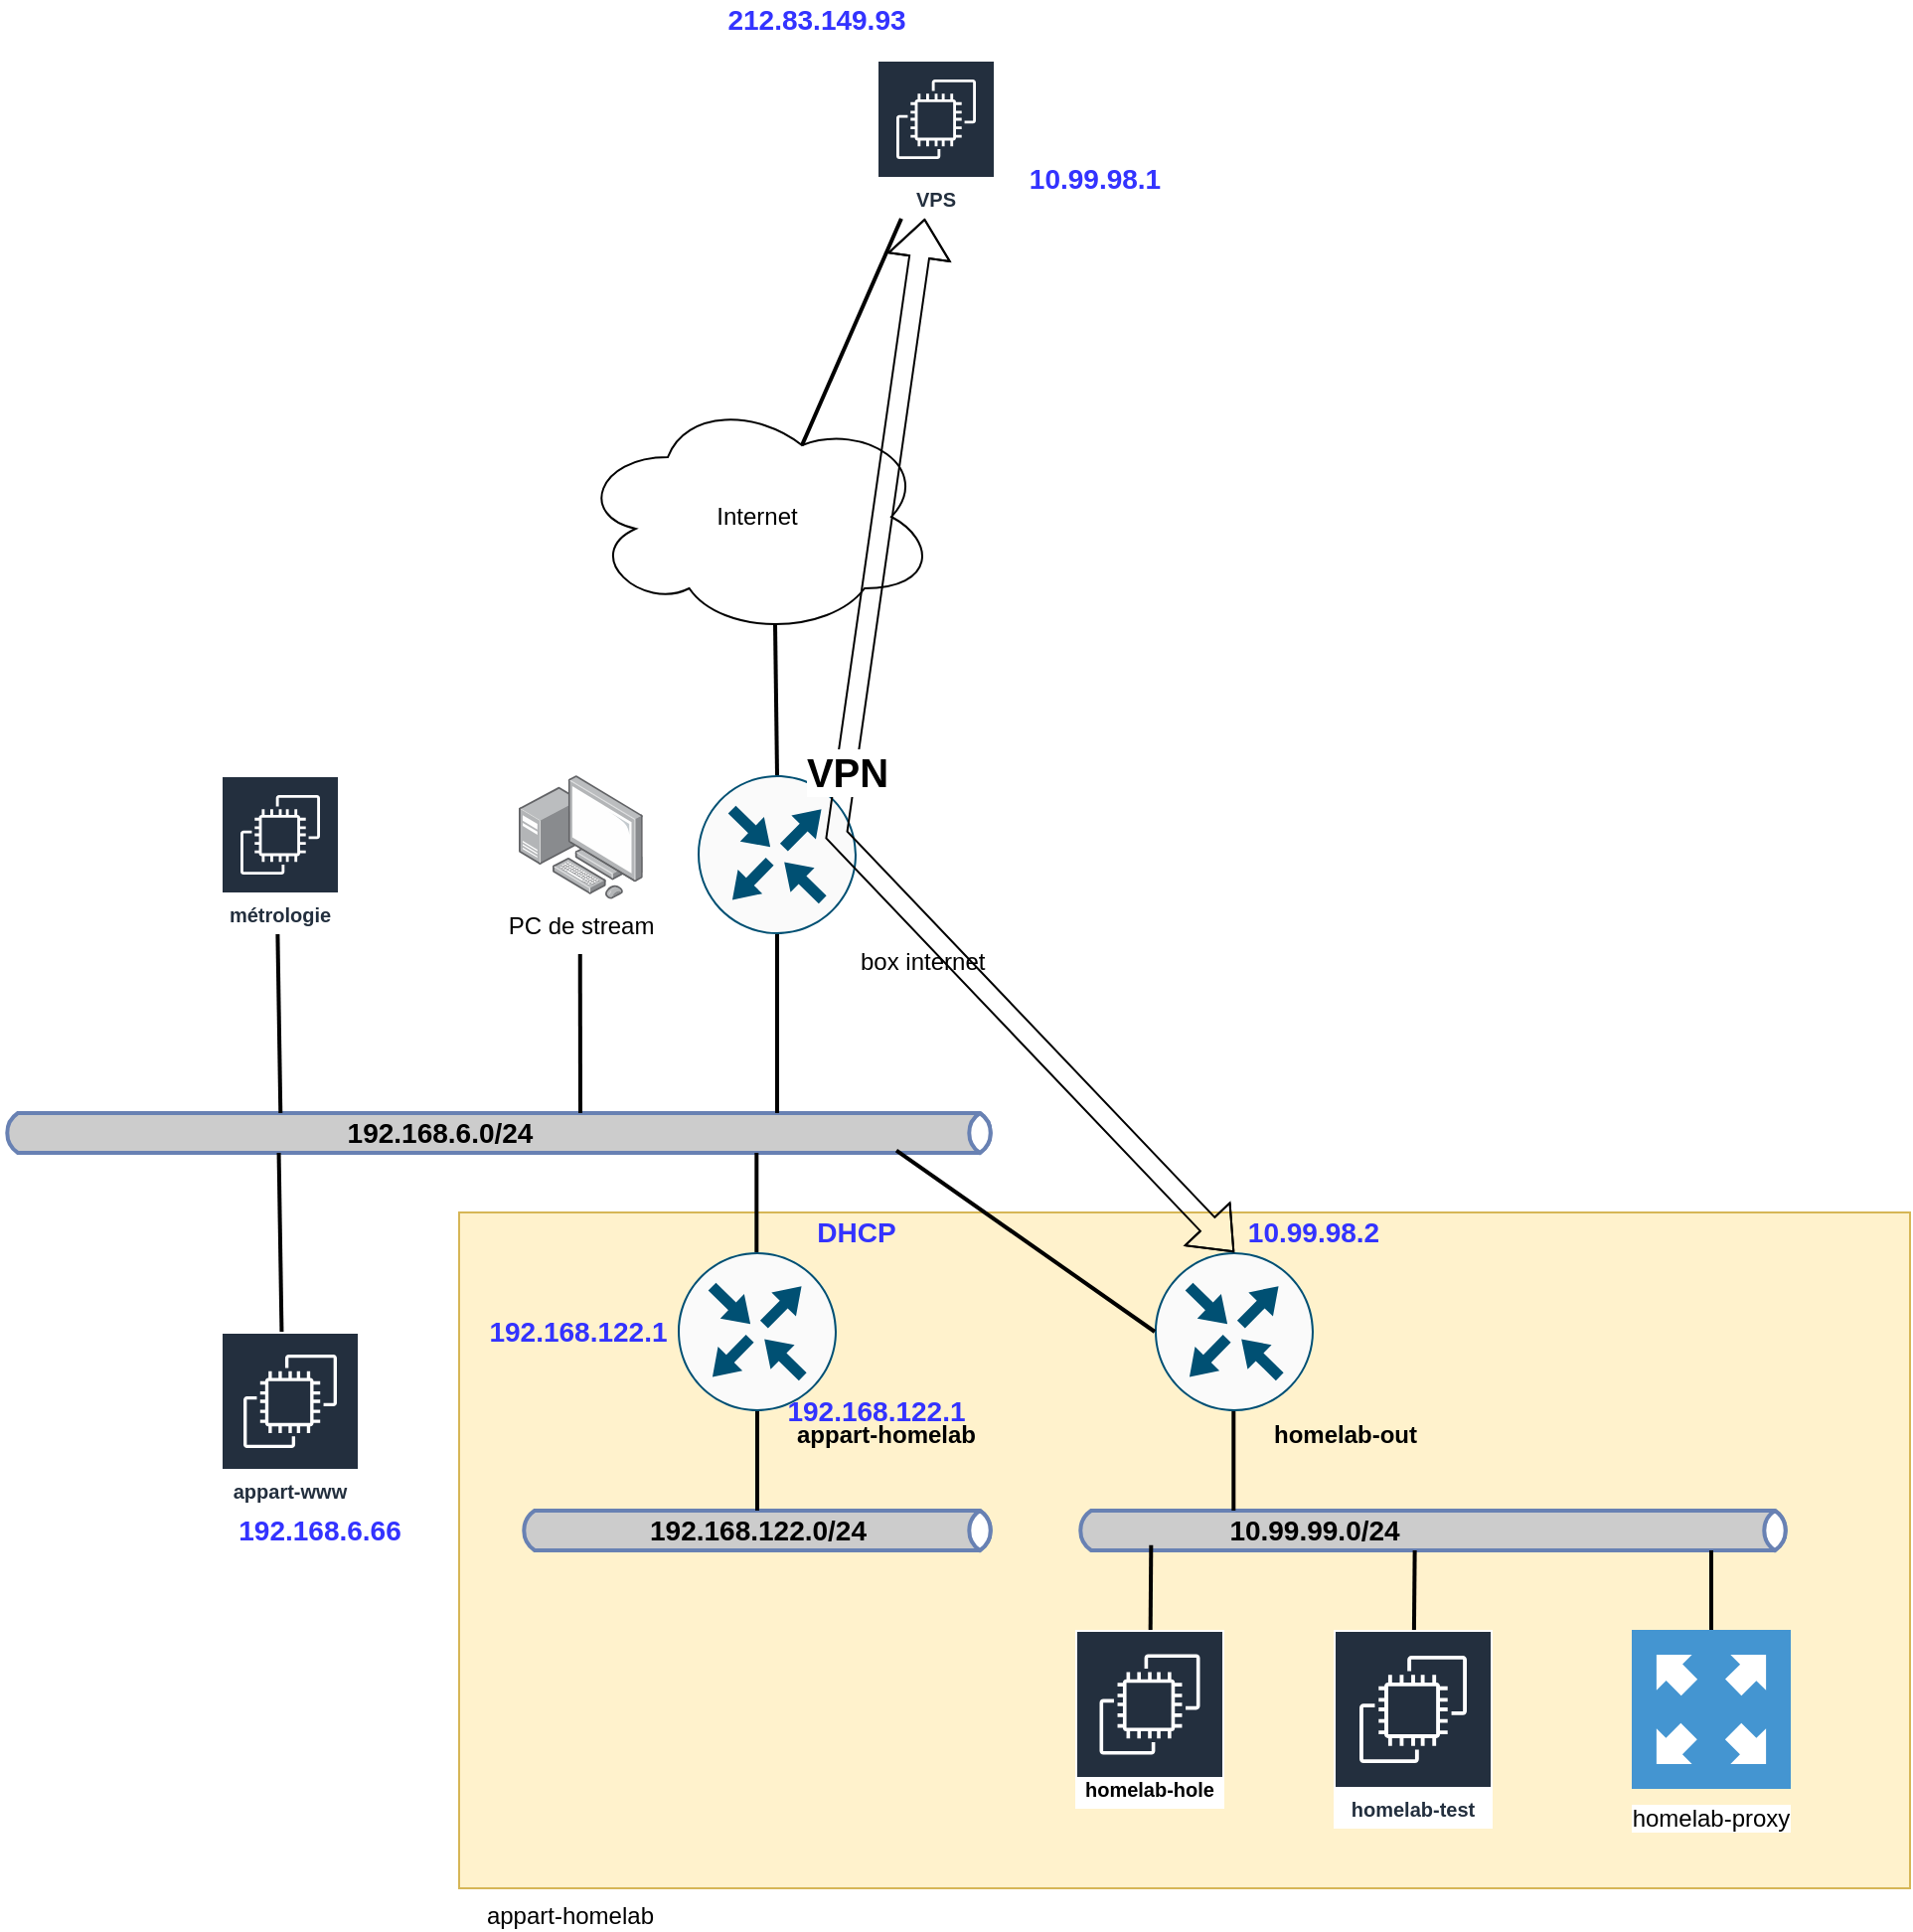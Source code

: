 <mxfile version="24.1.0" type="device">
  <diagram id="im5ni_XP8jdEuz4mJJm_" name="Page-2">
    <mxGraphModel dx="831" dy="1644" grid="1" gridSize="10" guides="1" tooltips="1" connect="1" arrows="1" fold="1" page="1" pageScale="1" pageWidth="850" pageHeight="1100" math="0" shadow="0">
      <root>
        <mxCell id="0" />
        <mxCell id="1" parent="0" />
        <mxCell id="uqZX01C-1xiqiNaWJlz7-1" value="appart-homelab" style="rounded=0;whiteSpace=wrap;html=1;fillColor=#fff2cc;strokeColor=#d6b656;labelPosition=left;verticalLabelPosition=bottom;align=right;verticalAlign=top;spacingLeft=0;spacingRight=-100;" parent="1" vertex="1">
          <mxGeometry x="690" y="140" width="730" height="340" as="geometry" />
        </mxCell>
        <mxCell id="v6zkIXMlNYc9FZPJ1mbr-1" value="" style="html=1;fillColor=#CCCCCC;strokeColor=#6881B3;gradientColor=none;gradientDirection=north;strokeWidth=2;shape=mxgraph.networks.bus;gradientColor=none;gradientDirection=north;fontColor=#ffffff;perimeter=backbonePerimeter;backboneSize=20;" parent="1" vertex="1">
          <mxGeometry x="720" y="290" width="240" height="20" as="geometry" />
        </mxCell>
        <mxCell id="v6zkIXMlNYc9FZPJ1mbr-2" value="192.168.122.0/24" style="text;html=1;align=center;verticalAlign=middle;resizable=0;points=[];autosize=1;fontStyle=1;fontSize=14;rotation=0;" parent="1" vertex="1">
          <mxGeometry x="780" y="290" width="120" height="20" as="geometry" />
        </mxCell>
        <mxCell id="v6zkIXMlNYc9FZPJ1mbr-3" value="&lt;b&gt;&lt;font color=&quot;#3333ff&quot;&gt;192.168.122.1&lt;/font&gt;&lt;/b&gt;" style="text;html=1;strokeColor=none;fillColor=none;align=center;verticalAlign=middle;whiteSpace=wrap;rounded=0;fontSize=14;" parent="1" vertex="1">
          <mxGeometry x="730" y="190" width="40" height="20" as="geometry" />
        </mxCell>
        <mxCell id="v6zkIXMlNYc9FZPJ1mbr-4" value="appart-homelab" style="points=[[0.5,0,0],[1,0.5,0],[0.5,1,0],[0,0.5,0],[0.145,0.145,0],[0.856,0.145,0],[0.855,0.856,0],[0.145,0.855,0]];verticalLabelPosition=bottom;html=1;verticalAlign=top;aspect=fixed;align=left;pointerEvents=1;shape=mxgraph.cisco19.rect;prIcon=router;fillColor=#FAFAFA;strokeColor=#005073;fontStyle=1;labelPosition=right;spacing=0;spacingLeft=-20;spacingRight=0;" parent="1" vertex="1">
          <mxGeometry x="800" y="160" width="80" height="80" as="geometry" />
        </mxCell>
        <mxCell id="v6zkIXMlNYc9FZPJ1mbr-5" value="" style="endArrow=none;html=1;strokeWidth=2;entryX=0.5;entryY=1;entryDx=0;entryDy=0;entryPerimeter=0;" parent="1" target="v6zkIXMlNYc9FZPJ1mbr-4" edge="1">
          <mxGeometry x="150" y="150" width="50" height="50" as="geometry">
            <mxPoint x="840" y="290" as="sourcePoint" />
            <mxPoint x="958.06" y="322" as="targetPoint" />
          </mxGeometry>
        </mxCell>
        <mxCell id="v6zkIXMlNYc9FZPJ1mbr-7" value="" style="html=1;fillColor=#CCCCCC;strokeColor=#6881B3;gradientColor=none;gradientDirection=north;strokeWidth=2;shape=mxgraph.networks.bus;gradientColor=none;gradientDirection=north;fontColor=#ffffff;perimeter=backbonePerimeter;backboneSize=20;" parent="1" vertex="1">
          <mxGeometry x="460" y="90" width="500" height="20" as="geometry" />
        </mxCell>
        <mxCell id="v6zkIXMlNYc9FZPJ1mbr-8" value="" style="endArrow=none;html=1;strokeWidth=2;entryX=0.5;entryY=1;entryDx=0;entryDy=0;entryPerimeter=0;" parent="1" edge="1">
          <mxGeometry x="150" y="150" width="50" height="50" as="geometry">
            <mxPoint x="839.66" y="160" as="sourcePoint" />
            <mxPoint x="839.66" y="110" as="targetPoint" />
          </mxGeometry>
        </mxCell>
        <mxCell id="VuMq0nTN0hGr6Or15Cmb-1" value="192.168.6.0/24" style="text;html=1;align=center;verticalAlign=middle;resizable=0;points=[];autosize=1;fontStyle=1;fontSize=14;rotation=0;" parent="1" vertex="1">
          <mxGeometry x="620" y="85" width="120" height="30" as="geometry" />
        </mxCell>
        <mxCell id="DuHxiCf8SzaghBkaoGE--1" value="PC de stream" style="image;points=[];aspect=fixed;html=1;align=center;shadow=0;dashed=0;image=img/lib/allied_telesis/computer_and_terminals/Personal_Computer_with_Server.svg;" parent="1" vertex="1">
          <mxGeometry x="720" y="-80" width="62.4" height="62.4" as="geometry" />
        </mxCell>
        <mxCell id="DuHxiCf8SzaghBkaoGE--2" value="" style="endArrow=none;html=1;strokeWidth=2;entryX=0.5;entryY=1;entryDx=0;entryDy=0;entryPerimeter=0;" parent="1" edge="1">
          <mxGeometry x="150" y="150" width="50" height="50" as="geometry">
            <mxPoint x="751" y="90" as="sourcePoint" />
            <mxPoint x="750.86" y="10.0" as="targetPoint" />
          </mxGeometry>
        </mxCell>
        <mxCell id="rykg4QSuHcplaTv6Kas1-1" value="VPS" style="sketch=0;outlineConnect=0;fontColor=#232F3E;gradientColor=none;strokeColor=#ffffff;fillColor=#232F3E;dashed=0;verticalLabelPosition=middle;verticalAlign=bottom;align=center;html=1;whiteSpace=wrap;fontSize=10;fontStyle=1;spacing=3;shape=mxgraph.aws4.productIcon;prIcon=mxgraph.aws4.ec2;" parent="1" vertex="1">
          <mxGeometry x="900" y="-440" width="60" height="80" as="geometry" />
        </mxCell>
        <mxCell id="rykg4QSuHcplaTv6Kas1-2" value="homelab-out" style="points=[[0.5,0,0],[1,0.5,0],[0.5,1,0],[0,0.5,0],[0.145,0.145,0],[0.856,0.145,0],[0.855,0.856,0],[0.145,0.855,0]];verticalLabelPosition=bottom;html=1;verticalAlign=top;aspect=fixed;align=left;pointerEvents=1;shape=mxgraph.cisco19.rect;prIcon=router;fillColor=#FAFAFA;strokeColor=#005073;fontStyle=1;labelPosition=right;spacing=0;spacingLeft=-20;spacingRight=0;" parent="1" vertex="1">
          <mxGeometry x="1040" y="160" width="80" height="80" as="geometry" />
        </mxCell>
        <mxCell id="rykg4QSuHcplaTv6Kas1-3" value="" style="endArrow=none;html=1;strokeWidth=2;entryX=0;entryY=0.5;entryDx=0;entryDy=0;entryPerimeter=0;exitX=0.9;exitY=0.938;exitDx=0;exitDy=0;exitPerimeter=0;" parent="1" source="v6zkIXMlNYc9FZPJ1mbr-7" target="rykg4QSuHcplaTv6Kas1-2" edge="1">
          <mxGeometry x="150" y="150" width="50" height="50" as="geometry">
            <mxPoint x="849.66" y="170" as="sourcePoint" />
            <mxPoint x="849.66" y="120" as="targetPoint" />
          </mxGeometry>
        </mxCell>
        <mxCell id="YM9A6s_MZ-1xEhZMZw6A-1" value="Internet" style="ellipse;shape=cloud;whiteSpace=wrap;html=1;" parent="1" vertex="1">
          <mxGeometry x="750" y="-270" width="180" height="120" as="geometry" />
        </mxCell>
        <mxCell id="YM9A6s_MZ-1xEhZMZw6A-2" value="&lt;b&gt;&lt;font color=&quot;#3333ff&quot;&gt;192.168.122.1&lt;/font&gt;&lt;/b&gt;" style="text;html=1;strokeColor=none;fillColor=none;align=center;verticalAlign=middle;whiteSpace=wrap;rounded=0;fontSize=14;" parent="1" vertex="1">
          <mxGeometry x="880" y="230" width="40" height="20" as="geometry" />
        </mxCell>
        <mxCell id="YM9A6s_MZ-1xEhZMZw6A-3" value="box internet" style="points=[[0.5,0,0],[1,0.5,0],[0.5,1,0],[0,0.5,0],[0.145,0.145,0],[0.856,0.145,0],[0.855,0.856,0],[0.145,0.855,0]];verticalLabelPosition=bottom;html=1;verticalAlign=top;aspect=fixed;align=left;pointerEvents=1;shape=mxgraph.cisco19.rect;prIcon=router;fillColor=#FAFAFA;strokeColor=#005073;labelPosition=right;" parent="1" vertex="1">
          <mxGeometry x="810" y="-80" width="80" height="80" as="geometry" />
        </mxCell>
        <mxCell id="YM9A6s_MZ-1xEhZMZw6A-4" value="" style="endArrow=none;html=1;entryX=0.55;entryY=0.95;entryDx=0;entryDy=0;entryPerimeter=0;strokeWidth=2;exitX=0.5;exitY=0;exitDx=0;exitDy=0;exitPerimeter=0;" parent="1" source="YM9A6s_MZ-1xEhZMZw6A-3" target="YM9A6s_MZ-1xEhZMZw6A-1" edge="1">
          <mxGeometry x="410" y="-90" width="50" height="50" as="geometry">
            <mxPoint x="1060" y="460" as="sourcePoint" />
            <mxPoint x="1370" y="460" as="targetPoint" />
          </mxGeometry>
        </mxCell>
        <mxCell id="YM9A6s_MZ-1xEhZMZw6A-5" value="&lt;b&gt;&lt;font color=&quot;#3333ff&quot;&gt;DHCP&lt;/font&gt;&lt;/b&gt;" style="text;html=1;strokeColor=none;fillColor=none;align=center;verticalAlign=middle;whiteSpace=wrap;rounded=0;fontSize=14;" parent="1" vertex="1">
          <mxGeometry x="870" y="140" width="40" height="20" as="geometry" />
        </mxCell>
        <mxCell id="YM9A6s_MZ-1xEhZMZw6A-11" value="" style="endArrow=none;html=1;strokeWidth=2;entryX=0.5;entryY=1;entryDx=0;entryDy=0;entryPerimeter=0;" parent="1" edge="1">
          <mxGeometry x="150" y="150" width="50" height="50" as="geometry">
            <mxPoint x="850" y="90" as="sourcePoint" />
            <mxPoint x="850" y="7.105e-15" as="targetPoint" />
          </mxGeometry>
        </mxCell>
        <mxCell id="YM9A6s_MZ-1xEhZMZw6A-12" value="" style="html=1;fillColor=#CCCCCC;strokeColor=#6881B3;gradientColor=none;gradientDirection=north;strokeWidth=2;shape=mxgraph.networks.bus;gradientColor=none;gradientDirection=north;fontColor=#ffffff;perimeter=backbonePerimeter;backboneSize=20;" parent="1" vertex="1">
          <mxGeometry x="1000" y="290" width="360" height="20" as="geometry" />
        </mxCell>
        <mxCell id="YM9A6s_MZ-1xEhZMZw6A-13" value="10.99.99.0/24" style="text;html=1;align=center;verticalAlign=middle;resizable=0;points=[];autosize=1;fontStyle=1;fontSize=14;rotation=0;" parent="1" vertex="1">
          <mxGeometry x="1065" y="285" width="110" height="30" as="geometry" />
        </mxCell>
        <mxCell id="YM9A6s_MZ-1xEhZMZw6A-14" value="" style="endArrow=none;html=1;strokeWidth=2;entryX=0.5;entryY=1;entryDx=0;entryDy=0;entryPerimeter=0;" parent="1" edge="1">
          <mxGeometry x="150" y="150" width="50" height="50" as="geometry">
            <mxPoint x="1079.66" y="290" as="sourcePoint" />
            <mxPoint x="1079.66" y="240" as="targetPoint" />
          </mxGeometry>
        </mxCell>
        <mxCell id="YM9A6s_MZ-1xEhZMZw6A-15" value="" style="shape=flexArrow;endArrow=classic;startArrow=classic;html=1;rounded=0;exitX=0.5;exitY=0;exitDx=0;exitDy=0;exitPerimeter=0;" parent="1" source="rykg4QSuHcplaTv6Kas1-2" target="rykg4QSuHcplaTv6Kas1-1" edge="1">
          <mxGeometry width="100" height="100" relative="1" as="geometry">
            <mxPoint x="1010" y="10" as="sourcePoint" />
            <mxPoint x="1110" y="-90" as="targetPoint" />
            <Array as="points">
              <mxPoint x="880" y="-50" />
            </Array>
          </mxGeometry>
        </mxCell>
        <mxCell id="YM9A6s_MZ-1xEhZMZw6A-17" value="&lt;b&gt;&lt;font style=&quot;font-size: 20px;&quot;&gt;VPN&lt;/font&gt;&lt;/b&gt;" style="edgeLabel;html=1;align=center;verticalAlign=middle;resizable=0;points=[];" parent="YM9A6s_MZ-1xEhZMZw6A-15" vertex="1" connectable="0">
          <mxGeometry x="0.071" relative="1" as="geometry">
            <mxPoint as="offset" />
          </mxGeometry>
        </mxCell>
        <mxCell id="YM9A6s_MZ-1xEhZMZw6A-16" value="" style="endArrow=none;html=1;strokeWidth=2;exitX=0.625;exitY=0.2;exitDx=0;exitDy=0;exitPerimeter=0;" parent="1" source="YM9A6s_MZ-1xEhZMZw6A-1" target="rykg4QSuHcplaTv6Kas1-1" edge="1">
          <mxGeometry x="410" y="-90" width="50" height="50" as="geometry">
            <mxPoint x="880" y="-244" as="sourcePoint" />
            <mxPoint x="879" y="-320" as="targetPoint" />
          </mxGeometry>
        </mxCell>
        <mxCell id="YM9A6s_MZ-1xEhZMZw6A-18" value="&lt;font color=&quot;#000000&quot;&gt;homelab-hole&lt;/font&gt;" style="sketch=0;outlineConnect=0;fontColor=#232F3E;gradientColor=none;strokeColor=#ffffff;fillColor=#232F3E;dashed=0;verticalLabelPosition=middle;verticalAlign=bottom;align=center;html=1;whiteSpace=wrap;fontSize=10;fontStyle=1;spacing=3;shape=mxgraph.aws4.productIcon;prIcon=mxgraph.aws4.ec2;" parent="1" vertex="1">
          <mxGeometry x="1000" y="350" width="75" height="90" as="geometry" />
        </mxCell>
        <mxCell id="YM9A6s_MZ-1xEhZMZw6A-20" value="homelab-test" style="sketch=0;outlineConnect=0;fontColor=#232F3E;gradientColor=none;strokeColor=#ffffff;fillColor=#232F3E;dashed=0;verticalLabelPosition=middle;verticalAlign=bottom;align=center;html=1;whiteSpace=wrap;fontSize=10;fontStyle=1;spacing=3;shape=mxgraph.aws4.productIcon;prIcon=mxgraph.aws4.ec2;" parent="1" vertex="1">
          <mxGeometry x="1130" y="350" width="80" height="100" as="geometry" />
        </mxCell>
        <mxCell id="YM9A6s_MZ-1xEhZMZw6A-22" value="" style="endArrow=none;html=1;strokeWidth=2;entryX=0.106;entryY=0.871;entryDx=0;entryDy=0;entryPerimeter=0;" parent="1" target="YM9A6s_MZ-1xEhZMZw6A-12" edge="1" source="YM9A6s_MZ-1xEhZMZw6A-18">
          <mxGeometry x="150" y="150" width="50" height="50" as="geometry">
            <mxPoint x="1022" y="360" as="sourcePoint" />
            <mxPoint x="1029.66" y="330" as="targetPoint" />
          </mxGeometry>
        </mxCell>
        <mxCell id="YM9A6s_MZ-1xEhZMZw6A-24" value="" style="endArrow=none;html=1;strokeWidth=2;entryX=0.962;entryY=0.833;entryDx=0;entryDy=0;entryPerimeter=0;" parent="1" source="YM9A6s_MZ-1xEhZMZw6A-20" target="YM9A6s_MZ-1xEhZMZw6A-13" edge="1">
          <mxGeometry x="150" y="150" width="50" height="50" as="geometry">
            <mxPoint x="1143" y="380" as="sourcePoint" />
            <mxPoint x="1133" y="325" as="targetPoint" />
          </mxGeometry>
        </mxCell>
        <mxCell id="YM9A6s_MZ-1xEhZMZw6A-25" value="" style="endArrow=none;html=1;strokeWidth=2;" parent="1" source="eKTeZ4QTaulwR3UQvzpN-1" target="YM9A6s_MZ-1xEhZMZw6A-12" edge="1">
          <mxGeometry x="150" y="150" width="50" height="50" as="geometry">
            <mxPoint x="1350" y="370" as="sourcePoint" />
            <mxPoint x="1190" y="320" as="targetPoint" />
          </mxGeometry>
        </mxCell>
        <mxCell id="YM9A6s_MZ-1xEhZMZw6A-26" value="" style="endArrow=none;html=1;strokeWidth=2;entryX=0.5;entryY=1;entryDx=0;entryDy=0;entryPerimeter=0;" parent="1" edge="1">
          <mxGeometry x="150" y="150" width="50" height="50" as="geometry">
            <mxPoint x="600.14" y="90" as="sourcePoint" />
            <mxPoint x="598.7" as="targetPoint" />
          </mxGeometry>
        </mxCell>
        <mxCell id="YM9A6s_MZ-1xEhZMZw6A-28" value="métrologie" style="sketch=0;outlineConnect=0;fontColor=#232F3E;gradientColor=none;strokeColor=#ffffff;fillColor=#232F3E;dashed=0;verticalLabelPosition=middle;verticalAlign=bottom;align=center;html=1;whiteSpace=wrap;fontSize=10;fontStyle=1;spacing=3;shape=mxgraph.aws4.productIcon;prIcon=mxgraph.aws4.ec2;" parent="1" vertex="1">
          <mxGeometry x="570" y="-80" width="60" height="80" as="geometry" />
        </mxCell>
        <mxCell id="BpMfAu44wPzckkx4oZWF-1" value="appart-www" style="sketch=0;outlineConnect=0;fontColor=#232F3E;gradientColor=none;strokeColor=#ffffff;fillColor=#232F3E;dashed=0;verticalLabelPosition=middle;verticalAlign=bottom;align=center;html=1;whiteSpace=wrap;fontSize=10;fontStyle=1;spacing=3;shape=mxgraph.aws4.productIcon;prIcon=mxgraph.aws4.ec2;" parent="1" vertex="1">
          <mxGeometry x="570" y="200" width="70" height="90" as="geometry" />
        </mxCell>
        <mxCell id="BpMfAu44wPzckkx4oZWF-2" value="" style="endArrow=none;html=1;strokeWidth=2;entryX=0.5;entryY=1;entryDx=0;entryDy=0;entryPerimeter=0;" parent="1" edge="1">
          <mxGeometry x="150" y="150" width="50" height="50" as="geometry">
            <mxPoint x="600.72" y="200" as="sourcePoint" />
            <mxPoint x="599.28" y="110" as="targetPoint" />
          </mxGeometry>
        </mxCell>
        <mxCell id="BpMfAu44wPzckkx4oZWF-4" value="&lt;b&gt;&lt;font color=&quot;#3333ff&quot;&gt;192.168.6.66&lt;/font&gt;&lt;/b&gt;" style="text;html=1;strokeColor=none;fillColor=none;align=center;verticalAlign=middle;whiteSpace=wrap;rounded=0;fontSize=14;" parent="1" vertex="1">
          <mxGeometry x="600" y="290" width="40" height="20" as="geometry" />
        </mxCell>
        <mxCell id="WWQjLV9BewB8mBlBa78h-3" value="&lt;font color=&quot;#3333ff&quot;&gt;&lt;b&gt;212.83.149.93&lt;/b&gt;&lt;/font&gt;" style="text;html=1;strokeColor=none;fillColor=none;align=center;verticalAlign=middle;whiteSpace=wrap;rounded=0;fontSize=14;" parent="1" vertex="1">
          <mxGeometry x="850" y="-470" width="40" height="20" as="geometry" />
        </mxCell>
        <mxCell id="WWQjLV9BewB8mBlBa78h-4" value="&lt;font color=&quot;#3333ff&quot;&gt;&lt;b&gt;10.99.98.1&lt;/b&gt;&lt;/font&gt;" style="text;html=1;strokeColor=none;fillColor=none;align=center;verticalAlign=middle;whiteSpace=wrap;rounded=0;fontSize=14;" parent="1" vertex="1">
          <mxGeometry x="990" y="-390" width="40" height="20" as="geometry" />
        </mxCell>
        <mxCell id="WWQjLV9BewB8mBlBa78h-5" value="&lt;font color=&quot;#3333ff&quot;&gt;&lt;b&gt;10.99.98.2&lt;/b&gt;&lt;/font&gt;" style="text;html=1;strokeColor=none;fillColor=none;align=center;verticalAlign=middle;whiteSpace=wrap;rounded=0;fontSize=14;" parent="1" vertex="1">
          <mxGeometry x="1100" y="140" width="40" height="20" as="geometry" />
        </mxCell>
        <mxCell id="eKTeZ4QTaulwR3UQvzpN-1" value="" style="pointerEvents=1;shadow=0;dashed=0;html=1;strokeColor=none;fillColor=#4495D1;labelPosition=center;verticalLabelPosition=bottom;verticalAlign=top;align=center;outlineConnect=0;shape=mxgraph.veeam.2d.proxy_appliance;" vertex="1" parent="1">
          <mxGeometry x="1280" y="350" width="80" height="80" as="geometry" />
        </mxCell>
        <mxCell id="eKTeZ4QTaulwR3UQvzpN-2" value="&lt;span style=&quot;background-color: rgb(255, 255, 255);&quot;&gt;homelab-proxy&lt;/span&gt;" style="text;html=1;align=center;verticalAlign=middle;whiteSpace=wrap;rounded=0;" vertex="1" parent="1">
          <mxGeometry x="1275" y="430" width="90" height="30" as="geometry" />
        </mxCell>
      </root>
    </mxGraphModel>
  </diagram>
</mxfile>
